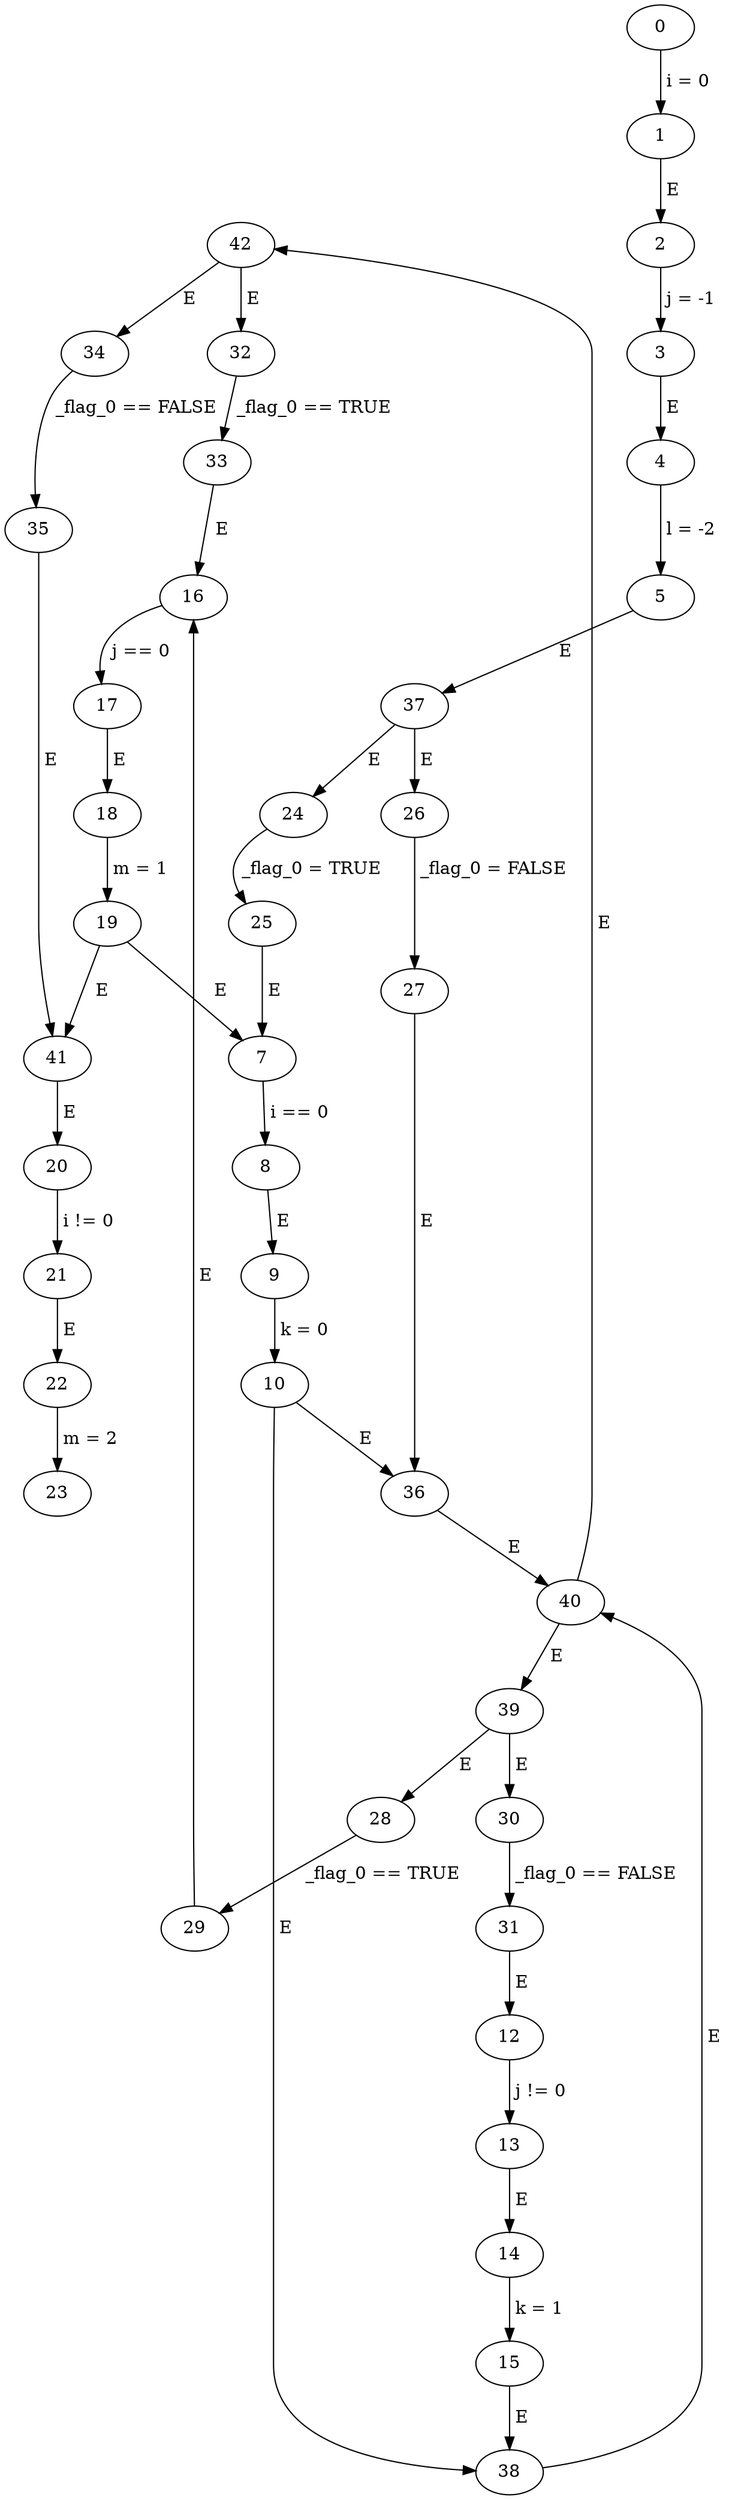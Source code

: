 // nestedwhile
digraph {
	22 -> 23 [label=" m = 2 "]
	4 -> 5 [label=" l = -2 "]
	42 -> 32 [label=" E "]
	42 -> 34 [label=" E "]
	34 -> 35 [label=" _flag_0 == FALSE "]
	19 -> 41 [label=" E "]
	13 -> 14 [label=" E "]
	5 -> 37 [label=" E "]
	35 -> 41 [label=" E "]
	25 -> 7 [label=" E "]
	40 -> 42 [label=" E "]
	24 -> 25 [label=" _flag_0 = TRUE "]
	41 -> 20 [label=" E "]
	8 -> 9 [label=" E "]
	7 -> 8 [label=" i == 0 "]
	37 -> 24 [label=" E "]
	37 -> 26 [label=" E "]
	10 -> 36 [label=" E "]
	27 -> 36 [label=" E "]
	1 -> 2 [label=" E "]
	12 -> 13 [label=" j != 0 "]
	9 -> 10 [label=" k = 0 "]
	29 -> 16 [label=" E "]
	19 -> 7 [label=" E "]
	28 -> 29 [label=" _flag_0 == TRUE "]
	31 -> 12 [label=" E "]
	36 -> 40 [label=" E "]
	18 -> 19 [label=" m = 1 "]
	26 -> 27 [label=" _flag_0 = FALSE "]
	14 -> 15 [label=" k = 1 "]
	17 -> 18 [label=" E "]
	2 -> 3 [label=" j = -1 "]
	20 -> 21 [label=" i != 0 "]
	39 -> 28 [label=" E "]
	0 -> 1 [label=" i = 0 "]
	30 -> 31 [label=" _flag_0 == FALSE "]
	39 -> 30 [label=" E "]
	3 -> 4 [label=" E "]
	10 -> 38 [label=" E "]
	15 -> 38 [label=" E "]
	21 -> 22 [label=" E "]
	40 -> 39 [label=" E "]
	38 -> 40 [label=" E "]
	33 -> 16 [label=" E "]
	32 -> 33 [label=" _flag_0 == TRUE "]
	16 -> 17 [label=" j == 0 "]
}
